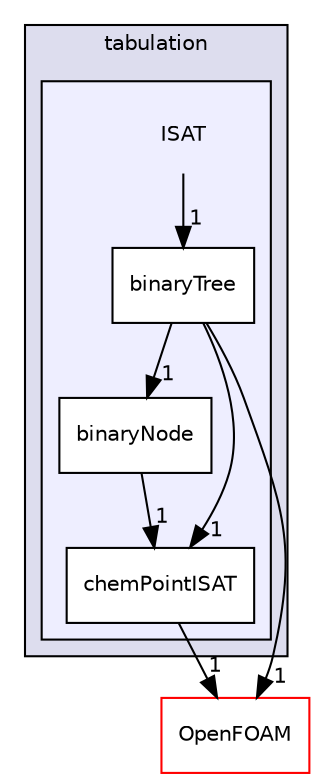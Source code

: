 digraph "src/thermophysicalModels/chemistryModel/chemistryModel/TDACChemistryModel/tabulation/ISAT" {
  bgcolor=transparent;
  compound=true
  node [ fontsize="10", fontname="Helvetica"];
  edge [ labelfontsize="10", labelfontname="Helvetica"];
  subgraph clusterdir_b6cfa599ddfe42ecff66d1b23c7b28f8 {
    graph [ bgcolor="#ddddee", pencolor="black", label="tabulation" fontname="Helvetica", fontsize="10", URL="dir_b6cfa599ddfe42ecff66d1b23c7b28f8.html"]
  subgraph clusterdir_7219e9beda73e4f7f74dfa284027691b {
    graph [ bgcolor="#eeeeff", pencolor="black", label="" URL="dir_7219e9beda73e4f7f74dfa284027691b.html"];
    dir_7219e9beda73e4f7f74dfa284027691b [shape=plaintext label="ISAT"];
    dir_08fbe5e166154598ca39f40c1ab0549c [shape=box label="binaryNode" color="black" fillcolor="white" style="filled" URL="dir_08fbe5e166154598ca39f40c1ab0549c.html"];
    dir_d159814d0ccfd3c91fecea0156c28783 [shape=box label="binaryTree" color="black" fillcolor="white" style="filled" URL="dir_d159814d0ccfd3c91fecea0156c28783.html"];
    dir_5770e3c71c220b1215a25797f67fb21b [shape=box label="chemPointISAT" color="black" fillcolor="white" style="filled" URL="dir_5770e3c71c220b1215a25797f67fb21b.html"];
  }
  }
  dir_c5473ff19b20e6ec4dfe5c310b3778a8 [shape=box label="OpenFOAM" color="red" URL="dir_c5473ff19b20e6ec4dfe5c310b3778a8.html"];
  dir_7219e9beda73e4f7f74dfa284027691b->dir_d159814d0ccfd3c91fecea0156c28783 [headlabel="1", labeldistance=1.5 headhref="dir_002780_002782.html"];
  dir_d159814d0ccfd3c91fecea0156c28783->dir_c5473ff19b20e6ec4dfe5c310b3778a8 [headlabel="1", labeldistance=1.5 headhref="dir_002782_001929.html"];
  dir_d159814d0ccfd3c91fecea0156c28783->dir_08fbe5e166154598ca39f40c1ab0549c [headlabel="1", labeldistance=1.5 headhref="dir_002782_002781.html"];
  dir_d159814d0ccfd3c91fecea0156c28783->dir_5770e3c71c220b1215a25797f67fb21b [headlabel="1", labeldistance=1.5 headhref="dir_002782_002783.html"];
  dir_08fbe5e166154598ca39f40c1ab0549c->dir_5770e3c71c220b1215a25797f67fb21b [headlabel="1", labeldistance=1.5 headhref="dir_002781_002783.html"];
  dir_5770e3c71c220b1215a25797f67fb21b->dir_c5473ff19b20e6ec4dfe5c310b3778a8 [headlabel="1", labeldistance=1.5 headhref="dir_002783_001929.html"];
}
